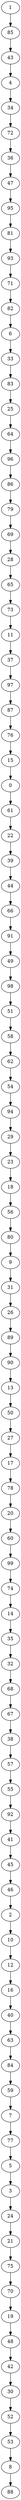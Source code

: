 digraph {
  0;
  1;
  2;
  3;
  4;
  5;
  6;
  7;
  8;
  9;
  10;
  11;
  12;
  13;
  14;
  15;
  16;
  17;
  18;
  19;
  20;
  21;
  22;
  23;
  24;
  25;
  26;
  27;
  28;
  29;
  30;
  31;
  32;
  33;
  34;
  35;
  36;
  37;
  38;
  39;
  40;
  41;
  42;
  43;
  44;
  45;
  46;
  47;
  48;
  49;
  50;
  51;
  52;
  53;
  54;
  55;
  56;
  57;
  58;
  59;
  60;
  61;
  62;
  63;
  64;
  65;
  66;
  67;
  68;
  69;
  70;
  71;
  72;
  73;
  74;
  75;
  76;
  77;
  78;
  79;
  80;
  81;
  82;
  83;
  84;
  85;
  86;
  87;
  88;
  89;
  90;
  91;
  92;
  93;
  94;
  95;
  96;
  97;
  98;
  99;
  1 -> 85;
  85 -> 43;
  43 -> 4;
  4 -> 34;
  34 -> 72;
  72 -> 36;
  36 -> 47;
  47 -> 95;
  95 -> 81;
  81 -> 93;
  93 -> 71;
  71 -> 82;
  82 -> 6;
  6 -> 33;
  33 -> 83;
  83 -> 25;
  25 -> 64;
  64 -> 96;
  96 -> 86;
  86 -> 79;
  79 -> 69;
  69 -> 28;
  28 -> 65;
  65 -> 73;
  73 -> 11;
  11 -> 37;
  37 -> 97;
  97 -> 87;
  87 -> 76;
  76 -> 15;
  15 -> 0;
  0 -> 61;
  61 -> 22;
  22 -> 39;
  39 -> 44;
  44 -> 66;
  66 -> 91;
  91 -> 49;
  49 -> 98;
  98 -> 51;
  51 -> 58;
  58 -> 62;
  62 -> 54;
  54 -> 94;
  94 -> 29;
  29 -> 23;
  23 -> 18;
  18 -> 56;
  56 -> 80;
  80 -> 9;
  9 -> 31;
  31 -> 26;
  26 -> 89;
  89 -> 90;
  90 -> 13;
  13 -> 50;
  50 -> 27;
  27 -> 17;
  17 -> 78;
  78 -> 20;
  20 -> 60;
  60 -> 99;
  99 -> 74;
  74 -> 14;
  14 -> 35;
  35 -> 32;
  32 -> 68;
  68 -> 67;
  67 -> 38;
  38 -> 57;
  57 -> 55;
  55 -> 92;
  92 -> 41;
  41 -> 45;
  45 -> 46;
  46 -> 2;
  2 -> 10;
  10 -> 12;
  12 -> 16;
  16 -> 40;
  40 -> 63;
  63 -> 84;
  84 -> 59;
  59 -> 7;
  7 -> 77;
  77 -> 5;
  5 -> 3;
  3 -> 24;
  24 -> 21;
  21 -> 75;
  75 -> 70;
  70 -> 19;
  19 -> 48;
  48 -> 42;
  42 -> 30;
  30 -> 52;
  52 -> 53;
  53 -> 8;
  8 -> 88;
}